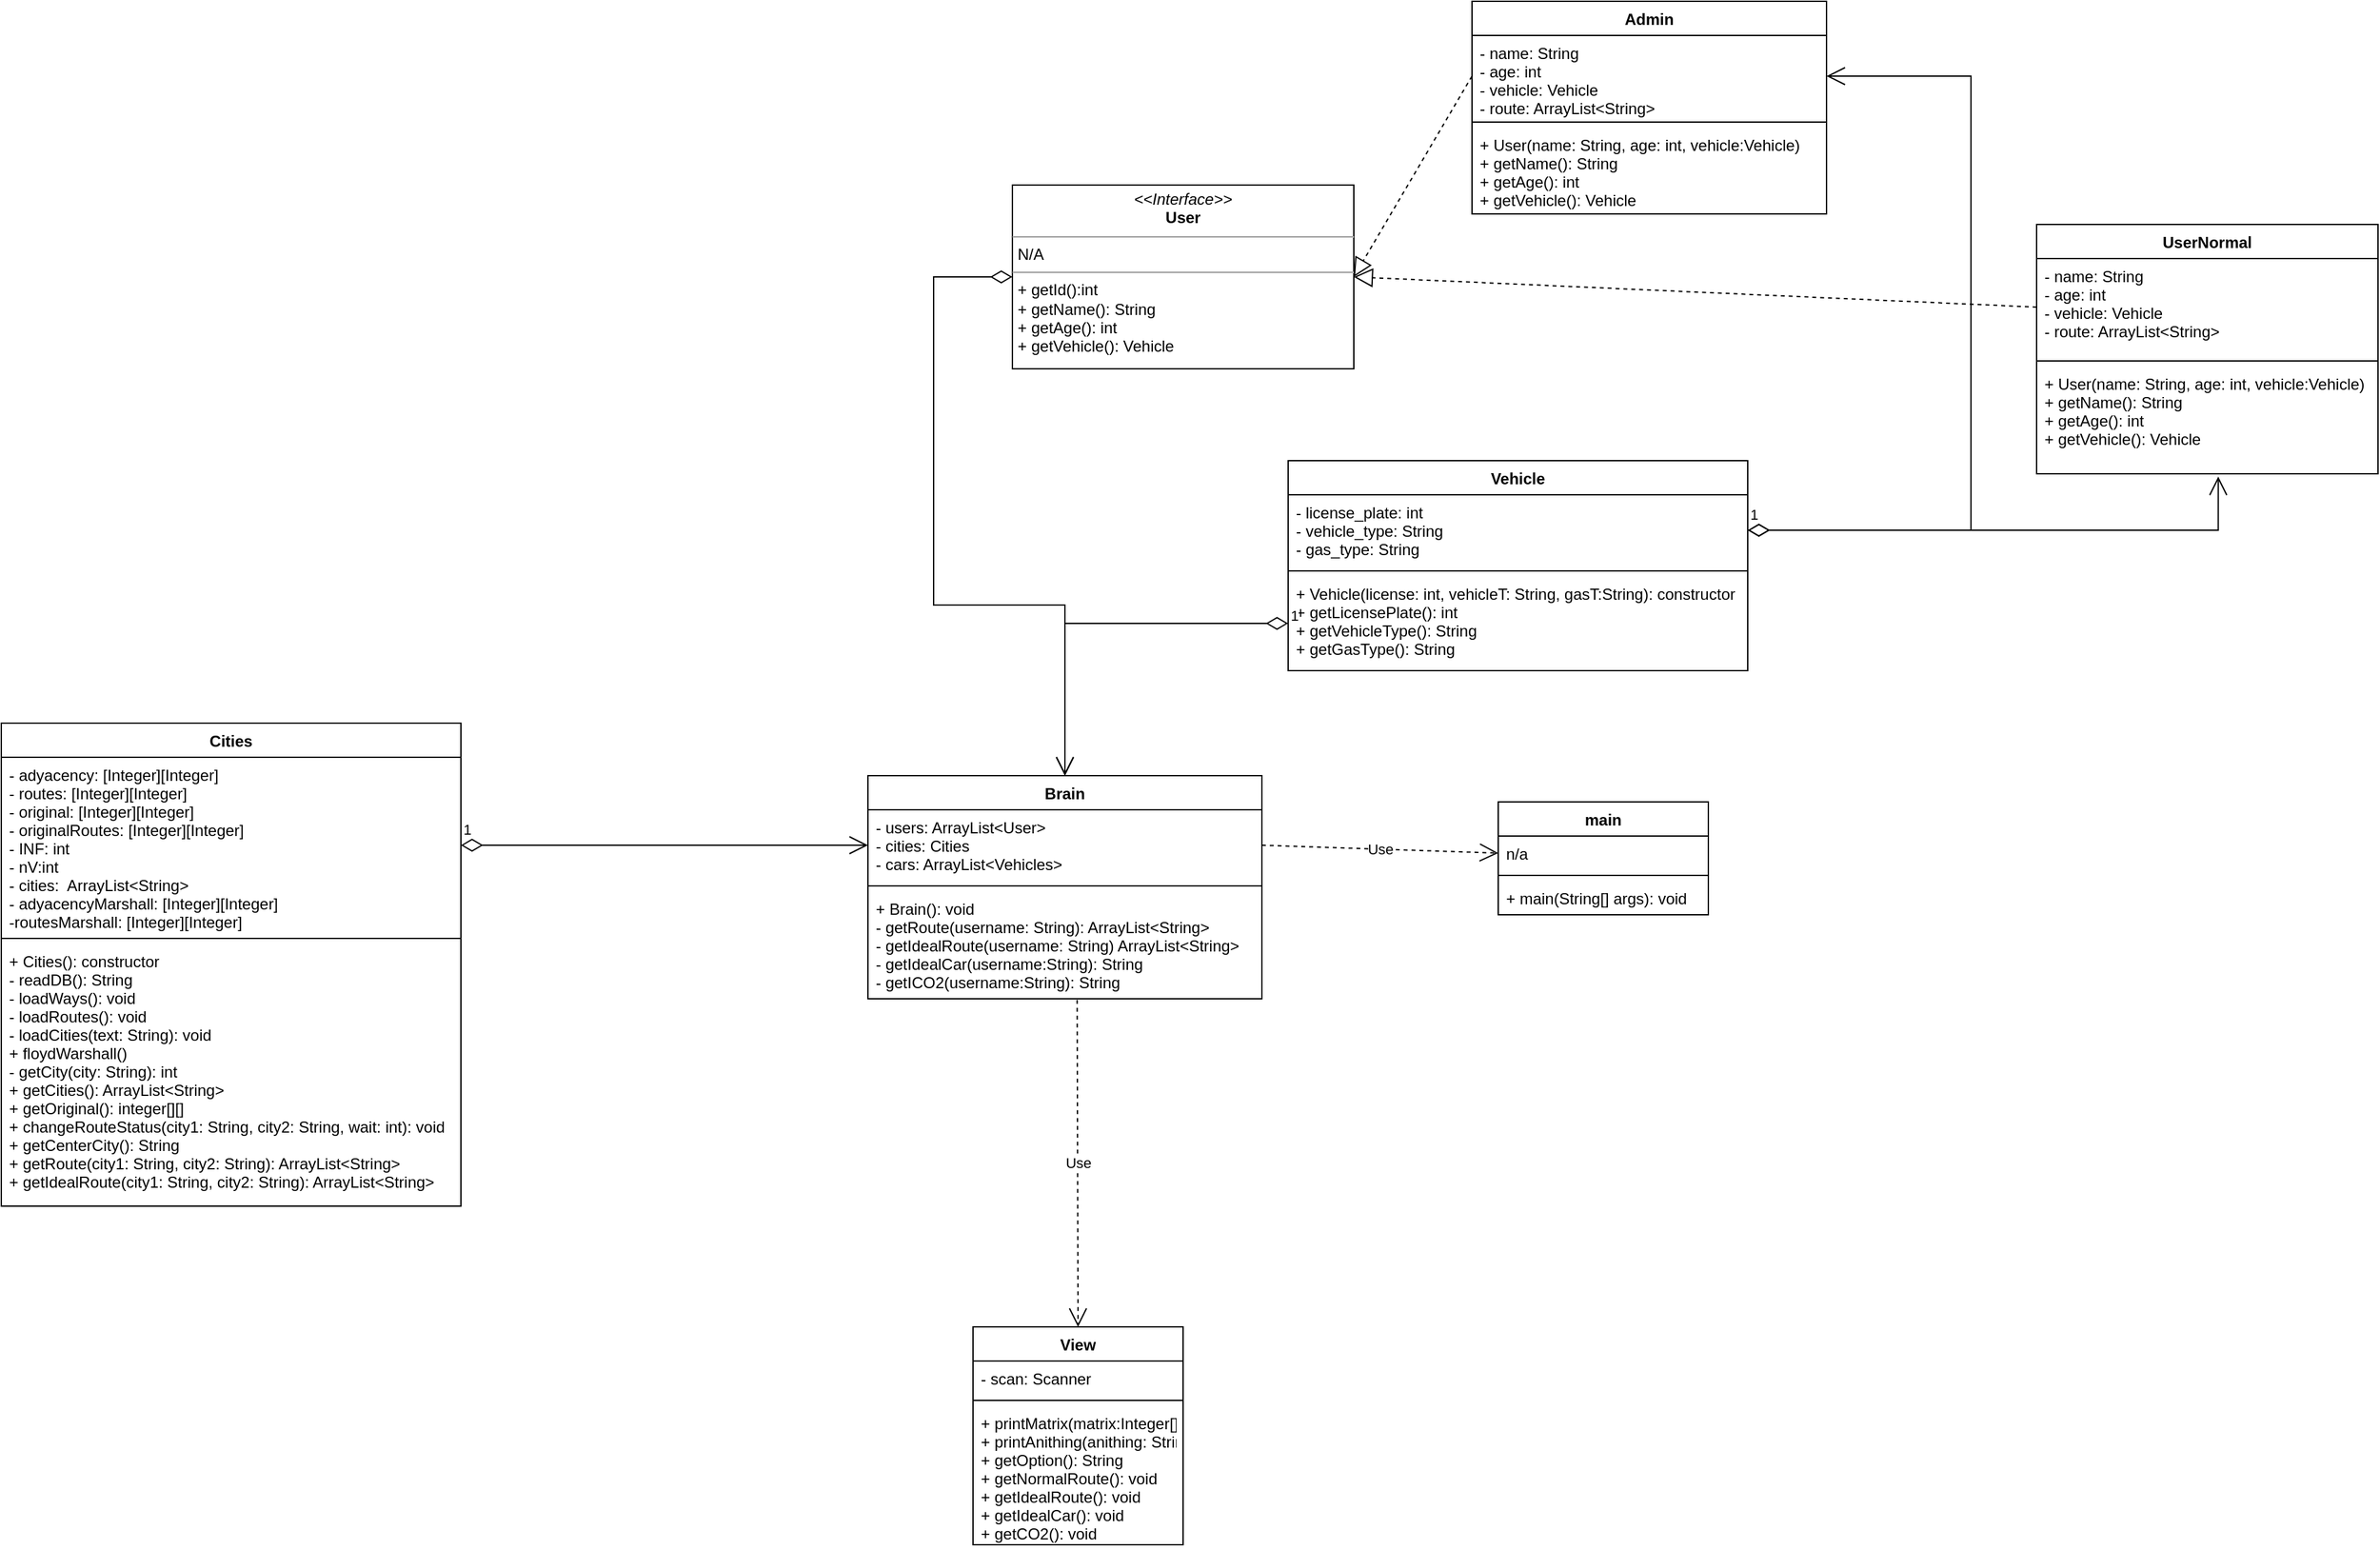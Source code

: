 <mxfile version="20.5.1" type="device"><diagram id="pS8QE9go9a4dMMB443R2" name="Page-1"><mxGraphModel dx="2353" dy="1815" grid="1" gridSize="10" guides="1" tooltips="1" connect="1" arrows="1" fold="1" page="1" pageScale="1" pageWidth="827" pageHeight="1169" math="0" shadow="0"><root><mxCell id="0"/><mxCell id="1" parent="0"/><mxCell id="ldMxeqF6m41I5pbBhRVk-5" value="Vehicle" style="swimlane;fontStyle=1;align=center;verticalAlign=top;childLayout=stackLayout;horizontal=1;startSize=26;horizontalStack=0;resizeParent=1;resizeParentMax=0;resizeLast=0;collapsible=1;marginBottom=0;" parent="1" vertex="1"><mxGeometry x="600" y="80" width="350" height="160" as="geometry"/></mxCell><mxCell id="ldMxeqF6m41I5pbBhRVk-6" value="- license_plate: int&#10;- vehicle_type: String&#10;- gas_type: String" style="text;strokeColor=none;fillColor=none;align=left;verticalAlign=top;spacingLeft=4;spacingRight=4;overflow=hidden;rotatable=0;points=[[0,0.5],[1,0.5]];portConstraint=eastwest;" parent="ldMxeqF6m41I5pbBhRVk-5" vertex="1"><mxGeometry y="26" width="350" height="54" as="geometry"/></mxCell><mxCell id="ldMxeqF6m41I5pbBhRVk-7" value="" style="line;strokeWidth=1;fillColor=none;align=left;verticalAlign=middle;spacingTop=-1;spacingLeft=3;spacingRight=3;rotatable=0;labelPosition=right;points=[];portConstraint=eastwest;" parent="ldMxeqF6m41I5pbBhRVk-5" vertex="1"><mxGeometry y="80" width="350" height="8" as="geometry"/></mxCell><mxCell id="ldMxeqF6m41I5pbBhRVk-8" value="+ Vehicle(license: int, vehicleT: String, gasT:String): constructor&#10;+ getLicensePlate(): int&#10;+ getVehicleType(): String&#10;+ getGasType(): String" style="text;strokeColor=none;fillColor=none;align=left;verticalAlign=top;spacingLeft=4;spacingRight=4;overflow=hidden;rotatable=0;points=[[0,0.5],[1,0.5]];portConstraint=eastwest;" parent="ldMxeqF6m41I5pbBhRVk-5" vertex="1"><mxGeometry y="88" width="350" height="72" as="geometry"/></mxCell><mxCell id="ldMxeqF6m41I5pbBhRVk-9" value="Cities" style="swimlane;fontStyle=1;align=center;verticalAlign=top;childLayout=stackLayout;horizontal=1;startSize=26;horizontalStack=0;resizeParent=1;resizeParentMax=0;resizeLast=0;collapsible=1;marginBottom=0;" parent="1" vertex="1"><mxGeometry x="-380" y="280" width="350" height="368" as="geometry"/></mxCell><mxCell id="ldMxeqF6m41I5pbBhRVk-10" value="- adyacency: [Integer][Integer]&#10;- routes: [Integer][Integer]&#10;- original: [Integer][Integer]&#10;- originalRoutes: [Integer][Integer]&#10;- INF: int&#10;- nV:int&#10;- cities:  ArrayList&lt;String&gt;&#10;- adyacencyMarshall: [Integer][Integer]&#10;-routesMarshall: [Integer][Integer]" style="text;strokeColor=none;fillColor=none;align=left;verticalAlign=top;spacingLeft=4;spacingRight=4;overflow=hidden;rotatable=0;points=[[0,0.5],[1,0.5]];portConstraint=eastwest;" parent="ldMxeqF6m41I5pbBhRVk-9" vertex="1"><mxGeometry y="26" width="350" height="134" as="geometry"/></mxCell><mxCell id="ldMxeqF6m41I5pbBhRVk-11" value="" style="line;strokeWidth=1;fillColor=none;align=left;verticalAlign=middle;spacingTop=-1;spacingLeft=3;spacingRight=3;rotatable=0;labelPosition=right;points=[];portConstraint=eastwest;" parent="ldMxeqF6m41I5pbBhRVk-9" vertex="1"><mxGeometry y="160" width="350" height="8" as="geometry"/></mxCell><mxCell id="ldMxeqF6m41I5pbBhRVk-12" value="+ Cities(): constructor&#10;- readDB(): String&#10;- loadWays(): void&#10;- loadRoutes(): void&#10;- loadCities(text: String): void&#10;+ floydWarshall()&#10;- getCity(city: String): int&#10;+ getCities(): ArrayList&lt;String&gt;&#10;+ getOriginal(): integer[][]&#10;+ changeRouteStatus(city1: String, city2: String, wait: int): void&#10;+ getCenterCity(): String &#10;+ getRoute(city1: String, city2: String): ArrayList&lt;String&gt;&#10;+ getIdealRoute(city1: String, city2: String): ArrayList&lt;String&gt;&#10;" style="text;strokeColor=none;fillColor=none;align=left;verticalAlign=top;spacingLeft=4;spacingRight=4;overflow=hidden;rotatable=0;points=[[0,0.5],[1,0.5]];portConstraint=eastwest;" parent="ldMxeqF6m41I5pbBhRVk-9" vertex="1"><mxGeometry y="168" width="350" height="200" as="geometry"/></mxCell><mxCell id="ldMxeqF6m41I5pbBhRVk-13" value="Brain" style="swimlane;fontStyle=1;align=center;verticalAlign=top;childLayout=stackLayout;horizontal=1;startSize=26;horizontalStack=0;resizeParent=1;resizeParentMax=0;resizeLast=0;collapsible=1;marginBottom=0;" parent="1" vertex="1"><mxGeometry x="280" y="320" width="300" height="170" as="geometry"/></mxCell><mxCell id="ldMxeqF6m41I5pbBhRVk-14" value="- users: ArrayList&lt;User&gt;&#10;- cities: Cities&#10;- cars: ArrayList&lt;Vehicles&gt;" style="text;strokeColor=none;fillColor=none;align=left;verticalAlign=top;spacingLeft=4;spacingRight=4;overflow=hidden;rotatable=0;points=[[0,0.5],[1,0.5]];portConstraint=eastwest;" parent="ldMxeqF6m41I5pbBhRVk-13" vertex="1"><mxGeometry y="26" width="300" height="54" as="geometry"/></mxCell><mxCell id="ldMxeqF6m41I5pbBhRVk-15" value="" style="line;strokeWidth=1;fillColor=none;align=left;verticalAlign=middle;spacingTop=-1;spacingLeft=3;spacingRight=3;rotatable=0;labelPosition=right;points=[];portConstraint=eastwest;" parent="ldMxeqF6m41I5pbBhRVk-13" vertex="1"><mxGeometry y="80" width="300" height="8" as="geometry"/></mxCell><mxCell id="ldMxeqF6m41I5pbBhRVk-16" value="+ Brain(): void&#10;- getRoute(username: String): ArrayList&lt;String&gt;&#10;- getIdealRoute(username: String) ArrayList&lt;String&gt;&#10;- getIdealCar(username:String): String&#10;- getICO2(username:String): String" style="text;strokeColor=none;fillColor=none;align=left;verticalAlign=top;spacingLeft=4;spacingRight=4;overflow=hidden;rotatable=0;points=[[0,0.5],[1,0.5]];portConstraint=eastwest;" parent="ldMxeqF6m41I5pbBhRVk-13" vertex="1"><mxGeometry y="88" width="300" height="82" as="geometry"/></mxCell><mxCell id="ldMxeqF6m41I5pbBhRVk-17" value="main" style="swimlane;fontStyle=1;align=center;verticalAlign=top;childLayout=stackLayout;horizontal=1;startSize=26;horizontalStack=0;resizeParent=1;resizeParentMax=0;resizeLast=0;collapsible=1;marginBottom=0;" parent="1" vertex="1"><mxGeometry x="760" y="340" width="160" height="86" as="geometry"/></mxCell><mxCell id="ldMxeqF6m41I5pbBhRVk-18" value="n/a" style="text;strokeColor=none;fillColor=none;align=left;verticalAlign=top;spacingLeft=4;spacingRight=4;overflow=hidden;rotatable=0;points=[[0,0.5],[1,0.5]];portConstraint=eastwest;" parent="ldMxeqF6m41I5pbBhRVk-17" vertex="1"><mxGeometry y="26" width="160" height="26" as="geometry"/></mxCell><mxCell id="ldMxeqF6m41I5pbBhRVk-19" value="" style="line;strokeWidth=1;fillColor=none;align=left;verticalAlign=middle;spacingTop=-1;spacingLeft=3;spacingRight=3;rotatable=0;labelPosition=right;points=[];portConstraint=eastwest;" parent="ldMxeqF6m41I5pbBhRVk-17" vertex="1"><mxGeometry y="52" width="160" height="8" as="geometry"/></mxCell><mxCell id="ldMxeqF6m41I5pbBhRVk-20" value="+ main(String[] args): void" style="text;strokeColor=none;fillColor=none;align=left;verticalAlign=top;spacingLeft=4;spacingRight=4;overflow=hidden;rotatable=0;points=[[0,0.5],[1,0.5]];portConstraint=eastwest;" parent="ldMxeqF6m41I5pbBhRVk-17" vertex="1"><mxGeometry y="60" width="160" height="26" as="geometry"/></mxCell><mxCell id="ldMxeqF6m41I5pbBhRVk-21" value="1" style="endArrow=open;html=1;endSize=12;startArrow=diamondThin;startSize=14;startFill=0;edgeStyle=orthogonalEdgeStyle;align=left;verticalAlign=bottom;rounded=0;exitX=1;exitY=0.5;exitDx=0;exitDy=0;entryX=1;entryY=0.5;entryDx=0;entryDy=0;" parent="1" source="ldMxeqF6m41I5pbBhRVk-6" target="F9Txf6lYtCQ51Lv0ciEF-6" edge="1"><mxGeometry x="-1" y="3" relative="1" as="geometry"><mxPoint x="600" y="290" as="sourcePoint"/><mxPoint x="360" y="138" as="targetPoint"/><Array as="points"><mxPoint x="1120" y="133"/><mxPoint x="1120" y="-213"/></Array></mxGeometry></mxCell><mxCell id="ldMxeqF6m41I5pbBhRVk-23" value="1" style="endArrow=open;html=1;endSize=12;startArrow=diamondThin;startSize=14;startFill=0;edgeStyle=orthogonalEdgeStyle;align=left;verticalAlign=bottom;rounded=0;entryX=0.5;entryY=0;entryDx=0;entryDy=0;exitX=0;exitY=0.5;exitDx=0;exitDy=0;" parent="1" source="ldMxeqF6m41I5pbBhRVk-8" target="ldMxeqF6m41I5pbBhRVk-13" edge="1"><mxGeometry x="-1" y="3" relative="1" as="geometry"><mxPoint x="860" y="310" as="sourcePoint"/><mxPoint x="1020" y="310" as="targetPoint"/></mxGeometry></mxCell><mxCell id="ldMxeqF6m41I5pbBhRVk-24" value="1" style="endArrow=open;html=1;endSize=12;startArrow=diamondThin;startSize=14;startFill=0;edgeStyle=orthogonalEdgeStyle;align=left;verticalAlign=bottom;rounded=0;entryX=0;entryY=0.5;entryDx=0;entryDy=0;exitX=1;exitY=0.5;exitDx=0;exitDy=0;" parent="1" source="ldMxeqF6m41I5pbBhRVk-10" target="ldMxeqF6m41I5pbBhRVk-14" edge="1"><mxGeometry x="-1" y="3" relative="1" as="geometry"><mxPoint x="150" y="650" as="sourcePoint"/><mxPoint x="310" y="650" as="targetPoint"/></mxGeometry></mxCell><mxCell id="ldMxeqF6m41I5pbBhRVk-25" value="Use" style="endArrow=open;endSize=12;dashed=1;html=1;rounded=0;entryX=0;entryY=0.5;entryDx=0;entryDy=0;exitX=1;exitY=0.5;exitDx=0;exitDy=0;" parent="1" source="ldMxeqF6m41I5pbBhRVk-14" target="ldMxeqF6m41I5pbBhRVk-18" edge="1"><mxGeometry width="160" relative="1" as="geometry"><mxPoint x="430" y="600" as="sourcePoint"/><mxPoint x="590" y="600" as="targetPoint"/></mxGeometry></mxCell><mxCell id="ldMxeqF6m41I5pbBhRVk-26" value="1" style="endArrow=open;html=1;endSize=12;startArrow=diamondThin;startSize=14;startFill=0;edgeStyle=orthogonalEdgeStyle;align=left;verticalAlign=bottom;rounded=0;exitX=0;exitY=0.5;exitDx=0;exitDy=0;entryX=0.5;entryY=0;entryDx=0;entryDy=0;" parent="1" source="F9Txf6lYtCQ51Lv0ciEF-9" target="ldMxeqF6m41I5pbBhRVk-13" edge="1"><mxGeometry x="-1" y="3" relative="1" as="geometry"><mxPoint x="360" y="145.0" as="sourcePoint"/><mxPoint x="410" y="320" as="targetPoint"/><Array as="points"><mxPoint x="330" y="-60"/><mxPoint x="330" y="190"/><mxPoint x="430" y="190"/></Array></mxGeometry></mxCell><mxCell id="whAcdZBckCX47sQzojBG-1" value="View" style="swimlane;fontStyle=1;align=center;verticalAlign=top;childLayout=stackLayout;horizontal=1;startSize=26;horizontalStack=0;resizeParent=1;resizeParentMax=0;resizeLast=0;collapsible=1;marginBottom=0;" parent="1" vertex="1"><mxGeometry x="360" y="740" width="160" height="166" as="geometry"/></mxCell><mxCell id="whAcdZBckCX47sQzojBG-2" value="- scan: Scanner" style="text;strokeColor=none;fillColor=none;align=left;verticalAlign=top;spacingLeft=4;spacingRight=4;overflow=hidden;rotatable=0;points=[[0,0.5],[1,0.5]];portConstraint=eastwest;" parent="whAcdZBckCX47sQzojBG-1" vertex="1"><mxGeometry y="26" width="160" height="26" as="geometry"/></mxCell><mxCell id="whAcdZBckCX47sQzojBG-3" value="" style="line;strokeWidth=1;fillColor=none;align=left;verticalAlign=middle;spacingTop=-1;spacingLeft=3;spacingRight=3;rotatable=0;labelPosition=right;points=[];portConstraint=eastwest;strokeColor=inherit;" parent="whAcdZBckCX47sQzojBG-1" vertex="1"><mxGeometry y="52" width="160" height="8" as="geometry"/></mxCell><mxCell id="whAcdZBckCX47sQzojBG-4" value="+ printMatrix(matrix:Integer[][]): void&#10;+ printAnithing(anithing: String):void&#10;+ getOption(): String&#10;+ getNormalRoute(): void&#10;+ getIdealRoute(): void&#10;+ getIdealCar(): void&#10;+ getCO2(): void" style="text;strokeColor=none;fillColor=none;align=left;verticalAlign=top;spacingLeft=4;spacingRight=4;overflow=hidden;rotatable=0;points=[[0,0.5],[1,0.5]];portConstraint=eastwest;" parent="whAcdZBckCX47sQzojBG-1" vertex="1"><mxGeometry y="60" width="160" height="106" as="geometry"/></mxCell><mxCell id="whAcdZBckCX47sQzojBG-5" value="Use" style="endArrow=open;endSize=12;dashed=1;html=1;rounded=0;exitX=0.531;exitY=1.01;exitDx=0;exitDy=0;exitPerimeter=0;entryX=0.5;entryY=0;entryDx=0;entryDy=0;" parent="1" source="ldMxeqF6m41I5pbBhRVk-16" target="whAcdZBckCX47sQzojBG-1" edge="1"><mxGeometry width="160" relative="1" as="geometry"><mxPoint x="260" y="670" as="sourcePoint"/><mxPoint x="420" y="670" as="targetPoint"/></mxGeometry></mxCell><mxCell id="F9Txf6lYtCQ51Lv0ciEF-1" value="UserNormal" style="swimlane;fontStyle=1;align=center;verticalAlign=top;childLayout=stackLayout;horizontal=1;startSize=26;horizontalStack=0;resizeParent=1;resizeParentMax=0;resizeLast=0;collapsible=1;marginBottom=0;" vertex="1" parent="1"><mxGeometry x="1170" y="-100" width="260" height="190" as="geometry"/></mxCell><mxCell id="F9Txf6lYtCQ51Lv0ciEF-2" value="- name: String&#10;- age: int&#10;- vehicle: Vehicle&#10;- route: ArrayList&lt;String&gt;" style="text;strokeColor=none;fillColor=none;align=left;verticalAlign=top;spacingLeft=4;spacingRight=4;overflow=hidden;rotatable=0;points=[[0,0.5],[1,0.5]];portConstraint=eastwest;" vertex="1" parent="F9Txf6lYtCQ51Lv0ciEF-1"><mxGeometry y="26" width="260" height="74" as="geometry"/></mxCell><mxCell id="F9Txf6lYtCQ51Lv0ciEF-3" value="" style="line;strokeWidth=1;fillColor=none;align=left;verticalAlign=middle;spacingTop=-1;spacingLeft=3;spacingRight=3;rotatable=0;labelPosition=right;points=[];portConstraint=eastwest;strokeColor=inherit;" vertex="1" parent="F9Txf6lYtCQ51Lv0ciEF-1"><mxGeometry y="100" width="260" height="8" as="geometry"/></mxCell><mxCell id="F9Txf6lYtCQ51Lv0ciEF-4" value="+ User(name: String, age: int, vehicle:Vehicle)&#10;+ getName(): String&#10;+ getAge(): int&#10;+ getVehicle(): Vehicle" style="text;strokeColor=none;fillColor=none;align=left;verticalAlign=top;spacingLeft=4;spacingRight=4;overflow=hidden;rotatable=0;points=[[0,0.5],[1,0.5]];portConstraint=eastwest;" vertex="1" parent="F9Txf6lYtCQ51Lv0ciEF-1"><mxGeometry y="108" width="260" height="82" as="geometry"/></mxCell><mxCell id="F9Txf6lYtCQ51Lv0ciEF-5" value="Admin" style="swimlane;fontStyle=1;align=center;verticalAlign=top;childLayout=stackLayout;horizontal=1;startSize=26;horizontalStack=0;resizeParent=1;resizeParentMax=0;resizeLast=0;collapsible=1;marginBottom=0;" vertex="1" parent="1"><mxGeometry x="740" y="-270" width="270" height="162" as="geometry"/></mxCell><mxCell id="F9Txf6lYtCQ51Lv0ciEF-6" value="- name: String&#10;- age: int&#10;- vehicle: Vehicle&#10;- route: ArrayList&lt;String&gt;" style="text;strokeColor=none;fillColor=none;align=left;verticalAlign=top;spacingLeft=4;spacingRight=4;overflow=hidden;rotatable=0;points=[[0,0.5],[1,0.5]];portConstraint=eastwest;" vertex="1" parent="F9Txf6lYtCQ51Lv0ciEF-5"><mxGeometry y="26" width="270" height="62" as="geometry"/></mxCell><mxCell id="F9Txf6lYtCQ51Lv0ciEF-7" value="" style="line;strokeWidth=1;fillColor=none;align=left;verticalAlign=middle;spacingTop=-1;spacingLeft=3;spacingRight=3;rotatable=0;labelPosition=right;points=[];portConstraint=eastwest;strokeColor=inherit;" vertex="1" parent="F9Txf6lYtCQ51Lv0ciEF-5"><mxGeometry y="88" width="270" height="8" as="geometry"/></mxCell><mxCell id="F9Txf6lYtCQ51Lv0ciEF-8" value="+ User(name: String, age: int, vehicle:Vehicle)&#10;+ getName(): String&#10;+ getAge(): int&#10;+ getVehicle(): Vehicle" style="text;strokeColor=none;fillColor=none;align=left;verticalAlign=top;spacingLeft=4;spacingRight=4;overflow=hidden;rotatable=0;points=[[0,0.5],[1,0.5]];portConstraint=eastwest;" vertex="1" parent="F9Txf6lYtCQ51Lv0ciEF-5"><mxGeometry y="96" width="270" height="66" as="geometry"/></mxCell><mxCell id="F9Txf6lYtCQ51Lv0ciEF-9" value="&lt;p style=&quot;margin:0px;margin-top:4px;text-align:center;&quot;&gt;&lt;i&gt;&amp;lt;&amp;lt;Interface&amp;gt;&amp;gt;&lt;/i&gt;&lt;br&gt;&lt;b&gt;User&lt;/b&gt;&lt;/p&gt;&lt;hr size=&quot;1&quot;&gt;&lt;p style=&quot;margin:0px;margin-left:4px;&quot;&gt;N/A&lt;/p&gt;&lt;hr size=&quot;1&quot;&gt;&lt;p style=&quot;margin:0px;margin-left:4px;&quot;&gt;+ getId():int&lt;/p&gt;&lt;p style=&quot;margin:0px;margin-left:4px;&quot;&gt;+ getName(): String&lt;br style=&quot;padding: 0px; margin: 0px;&quot;&gt;+ getAge(): int&lt;br style=&quot;padding: 0px; margin: 0px;&quot;&gt;+ getVehicle(): Vehicle&lt;br&gt;&lt;/p&gt;" style="verticalAlign=top;align=left;overflow=fill;fontSize=12;fontFamily=Helvetica;html=1;" vertex="1" parent="1"><mxGeometry x="390" y="-130" width="260" height="140" as="geometry"/></mxCell><mxCell id="F9Txf6lYtCQ51Lv0ciEF-10" value="" style="endArrow=block;dashed=1;endFill=0;endSize=12;html=1;rounded=0;entryX=1;entryY=0.5;entryDx=0;entryDy=0;exitX=0;exitY=0.5;exitDx=0;exitDy=0;" edge="1" parent="1" source="F9Txf6lYtCQ51Lv0ciEF-6" target="F9Txf6lYtCQ51Lv0ciEF-9"><mxGeometry width="160" relative="1" as="geometry"><mxPoint x="780" y="-20" as="sourcePoint"/><mxPoint x="940" y="-20" as="targetPoint"/></mxGeometry></mxCell><mxCell id="F9Txf6lYtCQ51Lv0ciEF-11" value="" style="endArrow=block;dashed=1;endFill=0;endSize=12;html=1;rounded=0;entryX=1;entryY=0.5;entryDx=0;entryDy=0;exitX=0;exitY=0.5;exitDx=0;exitDy=0;" edge="1" parent="1" source="F9Txf6lYtCQ51Lv0ciEF-2" target="F9Txf6lYtCQ51Lv0ciEF-9"><mxGeometry width="160" relative="1" as="geometry"><mxPoint x="820" y="-400" as="sourcePoint"/><mxPoint x="980" y="-400" as="targetPoint"/></mxGeometry></mxCell><mxCell id="F9Txf6lYtCQ51Lv0ciEF-12" value="1" style="endArrow=open;html=1;endSize=12;startArrow=diamondThin;startSize=14;startFill=0;edgeStyle=orthogonalEdgeStyle;align=left;verticalAlign=bottom;rounded=0;exitX=1;exitY=0.5;exitDx=0;exitDy=0;entryX=0.532;entryY=1.026;entryDx=0;entryDy=0;entryPerimeter=0;" edge="1" parent="1" source="ldMxeqF6m41I5pbBhRVk-6" target="F9Txf6lYtCQ51Lv0ciEF-4"><mxGeometry x="-1" y="3" relative="1" as="geometry"><mxPoint x="960" y="143" as="sourcePoint"/><mxPoint x="1020" y="-203" as="targetPoint"/><Array as="points"><mxPoint x="1308" y="133"/></Array></mxGeometry></mxCell></root></mxGraphModel></diagram></mxfile>